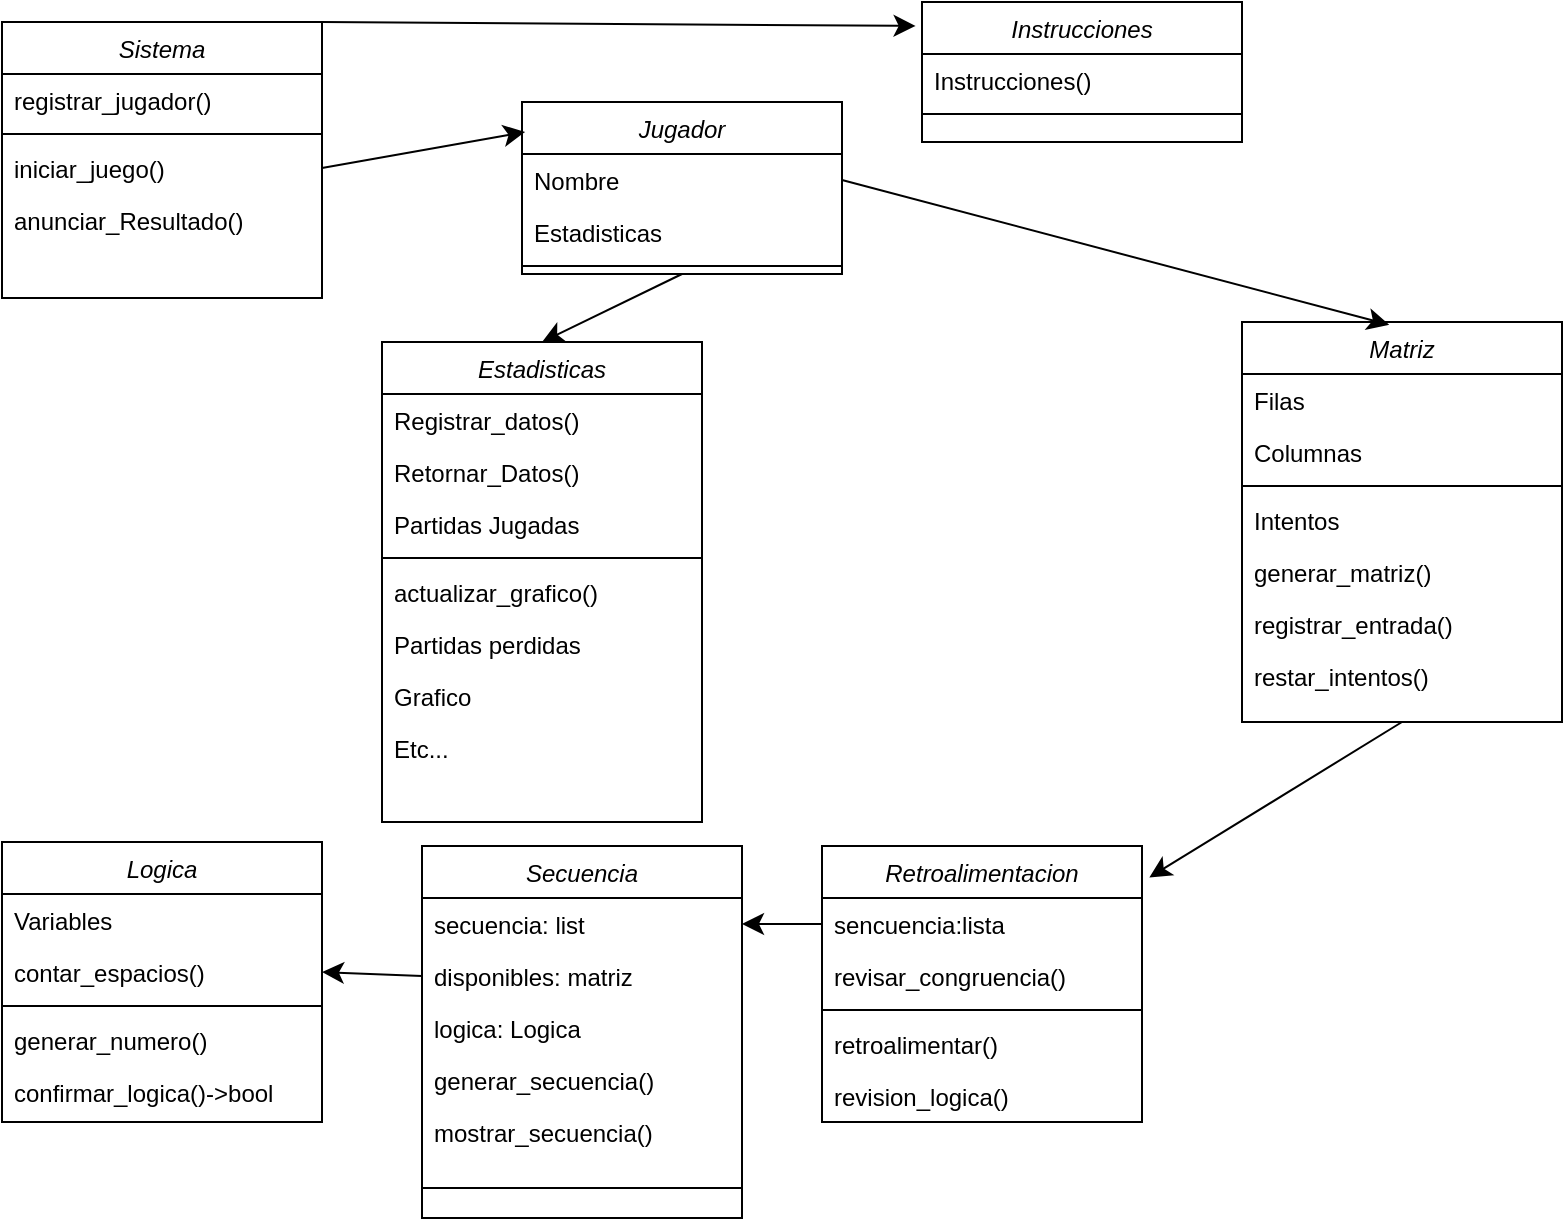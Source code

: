 <mxfile version="21.7.4" type="device">
  <diagram id="C5RBs43oDa-KdzZeNtuy" name="Page-1">
    <mxGraphModel dx="1290" dy="542" grid="1" gridSize="10" guides="1" tooltips="1" connect="1" arrows="1" fold="1" page="1" pageScale="1" pageWidth="827" pageHeight="1169" math="0" shadow="0">
      <root>
        <mxCell id="WIyWlLk6GJQsqaUBKTNV-0" />
        <mxCell id="WIyWlLk6GJQsqaUBKTNV-1" parent="WIyWlLk6GJQsqaUBKTNV-0" />
        <mxCell id="zkfFHV4jXpPFQw0GAbJ--0" value="Secuencia&#xa;" style="swimlane;fontStyle=2;align=center;verticalAlign=top;childLayout=stackLayout;horizontal=1;startSize=26;horizontalStack=0;resizeParent=1;resizeLast=0;collapsible=1;marginBottom=0;rounded=0;shadow=0;strokeWidth=1;" parent="WIyWlLk6GJQsqaUBKTNV-1" vertex="1">
          <mxGeometry x="240" y="532" width="160" height="186" as="geometry">
            <mxRectangle x="230" y="140" width="160" height="26" as="alternateBounds" />
          </mxGeometry>
        </mxCell>
        <mxCell id="zkfFHV4jXpPFQw0GAbJ--1" value="secuencia: list" style="text;align=left;verticalAlign=top;spacingLeft=4;spacingRight=4;overflow=hidden;rotatable=0;points=[[0,0.5],[1,0.5]];portConstraint=eastwest;" parent="zkfFHV4jXpPFQw0GAbJ--0" vertex="1">
          <mxGeometry y="26" width="160" height="26" as="geometry" />
        </mxCell>
        <mxCell id="BLIPx2DEL323Q7UhLMvS-24" value="disponibles: matriz" style="text;align=left;verticalAlign=top;spacingLeft=4;spacingRight=4;overflow=hidden;rotatable=0;points=[[0,0.5],[1,0.5]];portConstraint=eastwest;" parent="zkfFHV4jXpPFQw0GAbJ--0" vertex="1">
          <mxGeometry y="52" width="160" height="26" as="geometry" />
        </mxCell>
        <mxCell id="BLIPx2DEL323Q7UhLMvS-26" value="logica: Logica" style="text;align=left;verticalAlign=top;spacingLeft=4;spacingRight=4;overflow=hidden;rotatable=0;points=[[0,0.5],[1,0.5]];portConstraint=eastwest;rounded=0;shadow=0;html=0;" parent="zkfFHV4jXpPFQw0GAbJ--0" vertex="1">
          <mxGeometry y="78" width="160" height="26" as="geometry" />
        </mxCell>
        <mxCell id="zkfFHV4jXpPFQw0GAbJ--2" value="generar_secuencia()" style="text;align=left;verticalAlign=top;spacingLeft=4;spacingRight=4;overflow=hidden;rotatable=0;points=[[0,0.5],[1,0.5]];portConstraint=eastwest;rounded=0;shadow=0;html=0;" parent="zkfFHV4jXpPFQw0GAbJ--0" vertex="1">
          <mxGeometry y="104" width="160" height="26" as="geometry" />
        </mxCell>
        <mxCell id="BLIPx2DEL323Q7UhLMvS-61" value="mostrar_secuencia()" style="text;align=left;verticalAlign=top;spacingLeft=4;spacingRight=4;overflow=hidden;rotatable=0;points=[[0,0.5],[1,0.5]];portConstraint=eastwest;rounded=0;shadow=0;html=0;" parent="zkfFHV4jXpPFQw0GAbJ--0" vertex="1">
          <mxGeometry y="130" width="160" height="26" as="geometry" />
        </mxCell>
        <mxCell id="zkfFHV4jXpPFQw0GAbJ--4" value="" style="line;html=1;strokeWidth=1;align=left;verticalAlign=middle;spacingTop=-1;spacingLeft=3;spacingRight=3;rotatable=0;labelPosition=right;points=[];portConstraint=eastwest;" parent="zkfFHV4jXpPFQw0GAbJ--0" vertex="1">
          <mxGeometry y="156" width="160" height="30" as="geometry" />
        </mxCell>
        <mxCell id="BLIPx2DEL323Q7UhLMvS-0" value="Matriz" style="swimlane;fontStyle=2;align=center;verticalAlign=top;childLayout=stackLayout;horizontal=1;startSize=26;horizontalStack=0;resizeParent=1;resizeLast=0;collapsible=1;marginBottom=0;rounded=0;shadow=0;strokeWidth=1;" parent="WIyWlLk6GJQsqaUBKTNV-1" vertex="1">
          <mxGeometry x="650" y="270" width="160" height="200" as="geometry">
            <mxRectangle x="230" y="140" width="160" height="26" as="alternateBounds" />
          </mxGeometry>
        </mxCell>
        <mxCell id="BLIPx2DEL323Q7UhLMvS-1" value="Filas" style="text;align=left;verticalAlign=top;spacingLeft=4;spacingRight=4;overflow=hidden;rotatable=0;points=[[0,0.5],[1,0.5]];portConstraint=eastwest;" parent="BLIPx2DEL323Q7UhLMvS-0" vertex="1">
          <mxGeometry y="26" width="160" height="26" as="geometry" />
        </mxCell>
        <mxCell id="BLIPx2DEL323Q7UhLMvS-3" value="Columnas" style="text;align=left;verticalAlign=top;spacingLeft=4;spacingRight=4;overflow=hidden;rotatable=0;points=[[0,0.5],[1,0.5]];portConstraint=eastwest;rounded=0;shadow=0;html=0;" parent="BLIPx2DEL323Q7UhLMvS-0" vertex="1">
          <mxGeometry y="52" width="160" height="26" as="geometry" />
        </mxCell>
        <mxCell id="BLIPx2DEL323Q7UhLMvS-4" value="" style="line;html=1;strokeWidth=1;align=left;verticalAlign=middle;spacingTop=-1;spacingLeft=3;spacingRight=3;rotatable=0;labelPosition=right;points=[];portConstraint=eastwest;" parent="BLIPx2DEL323Q7UhLMvS-0" vertex="1">
          <mxGeometry y="78" width="160" height="8" as="geometry" />
        </mxCell>
        <mxCell id="BLIPx2DEL323Q7UhLMvS-25" value="Intentos" style="text;align=left;verticalAlign=top;spacingLeft=4;spacingRight=4;overflow=hidden;rotatable=0;points=[[0,0.5],[1,0.5]];portConstraint=eastwest;rounded=0;shadow=0;html=0;" parent="BLIPx2DEL323Q7UhLMvS-0" vertex="1">
          <mxGeometry y="86" width="160" height="26" as="geometry" />
        </mxCell>
        <mxCell id="BLIPx2DEL323Q7UhLMvS-45" value="generar_matriz()" style="text;align=left;verticalAlign=top;spacingLeft=4;spacingRight=4;overflow=hidden;rotatable=0;points=[[0,0.5],[1,0.5]];portConstraint=eastwest;rounded=0;shadow=0;html=0;" parent="BLIPx2DEL323Q7UhLMvS-0" vertex="1">
          <mxGeometry y="112" width="160" height="26" as="geometry" />
        </mxCell>
        <mxCell id="BLIPx2DEL323Q7UhLMvS-5" value="registrar_entrada()" style="text;align=left;verticalAlign=top;spacingLeft=4;spacingRight=4;overflow=hidden;rotatable=0;points=[[0,0.5],[1,0.5]];portConstraint=eastwest;rounded=0;shadow=0;html=0;" parent="BLIPx2DEL323Q7UhLMvS-0" vertex="1">
          <mxGeometry y="138" width="160" height="26" as="geometry" />
        </mxCell>
        <mxCell id="BLIPx2DEL323Q7UhLMvS-48" value="restar_intentos()" style="text;align=left;verticalAlign=top;spacingLeft=4;spacingRight=4;overflow=hidden;rotatable=0;points=[[0,0.5],[1,0.5]];portConstraint=eastwest;rounded=0;shadow=0;html=0;" parent="BLIPx2DEL323Q7UhLMvS-0" vertex="1">
          <mxGeometry y="164" width="160" height="26" as="geometry" />
        </mxCell>
        <mxCell id="BLIPx2DEL323Q7UhLMvS-44" style="edgeStyle=none;curved=1;rounded=0;orthogonalLoop=1;jettySize=auto;html=1;exitX=0.5;exitY=1;exitDx=0;exitDy=0;entryX=0.5;entryY=0;entryDx=0;entryDy=0;fontSize=12;startSize=8;endSize=8;" parent="WIyWlLk6GJQsqaUBKTNV-1" source="BLIPx2DEL323Q7UhLMvS-6" target="BLIPx2DEL323Q7UhLMvS-11" edge="1">
          <mxGeometry relative="1" as="geometry" />
        </mxCell>
        <mxCell id="BLIPx2DEL323Q7UhLMvS-54" style="edgeStyle=none;curved=1;rounded=0;orthogonalLoop=1;jettySize=auto;html=1;exitX=1;exitY=0;exitDx=0;exitDy=0;entryX=-0.02;entryY=0.171;entryDx=0;entryDy=0;fontSize=12;startSize=8;endSize=8;entryPerimeter=0;" parent="WIyWlLk6GJQsqaUBKTNV-1" source="BLIPx2DEL323Q7UhLMvS-34" target="BLIPx2DEL323Q7UhLMvS-49" edge="1">
          <mxGeometry relative="1" as="geometry" />
        </mxCell>
        <mxCell id="BLIPx2DEL323Q7UhLMvS-6" value="Jugador" style="swimlane;fontStyle=2;align=center;verticalAlign=top;childLayout=stackLayout;horizontal=1;startSize=26;horizontalStack=0;resizeParent=1;resizeLast=0;collapsible=1;marginBottom=0;rounded=0;shadow=0;strokeWidth=1;" parent="WIyWlLk6GJQsqaUBKTNV-1" vertex="1">
          <mxGeometry x="290" y="160" width="160" height="86" as="geometry">
            <mxRectangle x="230" y="140" width="160" height="26" as="alternateBounds" />
          </mxGeometry>
        </mxCell>
        <mxCell id="BLIPx2DEL323Q7UhLMvS-7" value="Nombre" style="text;align=left;verticalAlign=top;spacingLeft=4;spacingRight=4;overflow=hidden;rotatable=0;points=[[0,0.5],[1,0.5]];portConstraint=eastwest;" parent="BLIPx2DEL323Q7UhLMvS-6" vertex="1">
          <mxGeometry y="26" width="160" height="26" as="geometry" />
        </mxCell>
        <mxCell id="BLIPx2DEL323Q7UhLMvS-8" value="Estadisticas" style="text;align=left;verticalAlign=top;spacingLeft=4;spacingRight=4;overflow=hidden;rotatable=0;points=[[0,0.5],[1,0.5]];portConstraint=eastwest;rounded=0;shadow=0;html=0;" parent="BLIPx2DEL323Q7UhLMvS-6" vertex="1">
          <mxGeometry y="52" width="160" height="26" as="geometry" />
        </mxCell>
        <mxCell id="BLIPx2DEL323Q7UhLMvS-9" value="" style="line;html=1;strokeWidth=1;align=left;verticalAlign=middle;spacingTop=-1;spacingLeft=3;spacingRight=3;rotatable=0;labelPosition=right;points=[];portConstraint=eastwest;" parent="BLIPx2DEL323Q7UhLMvS-6" vertex="1">
          <mxGeometry y="78" width="160" height="8" as="geometry" />
        </mxCell>
        <mxCell id="BLIPx2DEL323Q7UhLMvS-11" value="Estadisticas" style="swimlane;fontStyle=2;align=center;verticalAlign=top;childLayout=stackLayout;horizontal=1;startSize=26;horizontalStack=0;resizeParent=1;resizeLast=0;collapsible=1;marginBottom=0;rounded=0;shadow=0;strokeWidth=1;" parent="WIyWlLk6GJQsqaUBKTNV-1" vertex="1">
          <mxGeometry x="220" y="280" width="160" height="240" as="geometry">
            <mxRectangle x="230" y="140" width="160" height="26" as="alternateBounds" />
          </mxGeometry>
        </mxCell>
        <mxCell id="BLIPx2DEL323Q7UhLMvS-58" value="Registrar_datos()" style="text;align=left;verticalAlign=top;spacingLeft=4;spacingRight=4;overflow=hidden;rotatable=0;points=[[0,0.5],[1,0.5]];portConstraint=eastwest;" parent="BLIPx2DEL323Q7UhLMvS-11" vertex="1">
          <mxGeometry y="26" width="160" height="26" as="geometry" />
        </mxCell>
        <mxCell id="BLIPx2DEL323Q7UhLMvS-59" value="Retornar_Datos()" style="text;align=left;verticalAlign=top;spacingLeft=4;spacingRight=4;overflow=hidden;rotatable=0;points=[[0,0.5],[1,0.5]];portConstraint=eastwest;" parent="BLIPx2DEL323Q7UhLMvS-11" vertex="1">
          <mxGeometry y="52" width="160" height="26" as="geometry" />
        </mxCell>
        <mxCell id="BLIPx2DEL323Q7UhLMvS-13" value="Partidas Jugadas" style="text;align=left;verticalAlign=top;spacingLeft=4;spacingRight=4;overflow=hidden;rotatable=0;points=[[0,0.5],[1,0.5]];portConstraint=eastwest;rounded=0;shadow=0;html=0;" parent="BLIPx2DEL323Q7UhLMvS-11" vertex="1">
          <mxGeometry y="78" width="160" height="26" as="geometry" />
        </mxCell>
        <mxCell id="BLIPx2DEL323Q7UhLMvS-14" value="" style="line;html=1;strokeWidth=1;align=left;verticalAlign=middle;spacingTop=-1;spacingLeft=3;spacingRight=3;rotatable=0;labelPosition=right;points=[];portConstraint=eastwest;" parent="BLIPx2DEL323Q7UhLMvS-11" vertex="1">
          <mxGeometry y="104" width="160" height="8" as="geometry" />
        </mxCell>
        <mxCell id="BLIPx2DEL323Q7UhLMvS-60" value="actualizar_grafico()" style="text;align=left;verticalAlign=top;spacingLeft=4;spacingRight=4;overflow=hidden;rotatable=0;points=[[0,0.5],[1,0.5]];portConstraint=eastwest;rounded=0;shadow=0;html=0;" parent="BLIPx2DEL323Q7UhLMvS-11" vertex="1">
          <mxGeometry y="112" width="160" height="26" as="geometry" />
        </mxCell>
        <mxCell id="BLIPx2DEL323Q7UhLMvS-15" value="Partidas perdidas&#xa;" style="text;align=left;verticalAlign=top;spacingLeft=4;spacingRight=4;overflow=hidden;rotatable=0;points=[[0,0.5],[1,0.5]];portConstraint=eastwest;rounded=0;shadow=0;html=0;" parent="BLIPx2DEL323Q7UhLMvS-11" vertex="1">
          <mxGeometry y="138" width="160" height="26" as="geometry" />
        </mxCell>
        <mxCell id="BLIPx2DEL323Q7UhLMvS-57" value="Grafico" style="text;align=left;verticalAlign=top;spacingLeft=4;spacingRight=4;overflow=hidden;rotatable=0;points=[[0,0.5],[1,0.5]];portConstraint=eastwest;rounded=0;shadow=0;html=0;" parent="BLIPx2DEL323Q7UhLMvS-11" vertex="1">
          <mxGeometry y="164" width="160" height="26" as="geometry" />
        </mxCell>
        <mxCell id="BLIPx2DEL323Q7UhLMvS-56" value="Etc...&#xa;" style="text;align=left;verticalAlign=top;spacingLeft=4;spacingRight=4;overflow=hidden;rotatable=0;points=[[0,0.5],[1,0.5]];portConstraint=eastwest;rounded=0;shadow=0;html=0;" parent="BLIPx2DEL323Q7UhLMvS-11" vertex="1">
          <mxGeometry y="190" width="160" height="24" as="geometry" />
        </mxCell>
        <mxCell id="BLIPx2DEL323Q7UhLMvS-17" value="Retroalimentacion" style="swimlane;fontStyle=2;align=center;verticalAlign=top;childLayout=stackLayout;horizontal=1;startSize=26;horizontalStack=0;resizeParent=1;resizeLast=0;collapsible=1;marginBottom=0;rounded=0;shadow=0;strokeWidth=1;" parent="WIyWlLk6GJQsqaUBKTNV-1" vertex="1">
          <mxGeometry x="440" y="532" width="160" height="138" as="geometry">
            <mxRectangle x="230" y="140" width="160" height="26" as="alternateBounds" />
          </mxGeometry>
        </mxCell>
        <mxCell id="BLIPx2DEL323Q7UhLMvS-19" value="sencuencia:lista" style="text;align=left;verticalAlign=top;spacingLeft=4;spacingRight=4;overflow=hidden;rotatable=0;points=[[0,0.5],[1,0.5]];portConstraint=eastwest;rounded=0;shadow=0;html=0;" parent="BLIPx2DEL323Q7UhLMvS-17" vertex="1">
          <mxGeometry y="26" width="160" height="26" as="geometry" />
        </mxCell>
        <mxCell id="BLIPx2DEL323Q7UhLMvS-18" value="revisar_congruencia()" style="text;align=left;verticalAlign=top;spacingLeft=4;spacingRight=4;overflow=hidden;rotatable=0;points=[[0,0.5],[1,0.5]];portConstraint=eastwest;" parent="BLIPx2DEL323Q7UhLMvS-17" vertex="1">
          <mxGeometry y="52" width="160" height="26" as="geometry" />
        </mxCell>
        <mxCell id="BLIPx2DEL323Q7UhLMvS-21" value="" style="line;html=1;strokeWidth=1;align=left;verticalAlign=middle;spacingTop=-1;spacingLeft=3;spacingRight=3;rotatable=0;labelPosition=right;points=[];portConstraint=eastwest;" parent="BLIPx2DEL323Q7UhLMvS-17" vertex="1">
          <mxGeometry y="78" width="160" height="8" as="geometry" />
        </mxCell>
        <mxCell id="BLIPx2DEL323Q7UhLMvS-33" value="retroalimentar()" style="text;align=left;verticalAlign=top;spacingLeft=4;spacingRight=4;overflow=hidden;rotatable=0;points=[[0,0.5],[1,0.5]];portConstraint=eastwest;" parent="BLIPx2DEL323Q7UhLMvS-17" vertex="1">
          <mxGeometry y="86" width="160" height="26" as="geometry" />
        </mxCell>
        <mxCell id="BLIPx2DEL323Q7UhLMvS-47" value="revision_logica()" style="text;align=left;verticalAlign=top;spacingLeft=4;spacingRight=4;overflow=hidden;rotatable=0;points=[[0,0.5],[1,0.5]];portConstraint=eastwest;" parent="BLIPx2DEL323Q7UhLMvS-17" vertex="1">
          <mxGeometry y="112" width="160" height="26" as="geometry" />
        </mxCell>
        <mxCell id="BLIPx2DEL323Q7UhLMvS-27" value="Logica" style="swimlane;fontStyle=2;align=center;verticalAlign=top;childLayout=stackLayout;horizontal=1;startSize=26;horizontalStack=0;resizeParent=1;resizeLast=0;collapsible=1;marginBottom=0;rounded=0;shadow=0;strokeWidth=1;" parent="WIyWlLk6GJQsqaUBKTNV-1" vertex="1">
          <mxGeometry x="30" y="530" width="160" height="140" as="geometry">
            <mxRectangle x="230" y="140" width="160" height="26" as="alternateBounds" />
          </mxGeometry>
        </mxCell>
        <mxCell id="BLIPx2DEL323Q7UhLMvS-28" value="Variables" style="text;align=left;verticalAlign=top;spacingLeft=4;spacingRight=4;overflow=hidden;rotatable=0;points=[[0,0.5],[1,0.5]];portConstraint=eastwest;" parent="BLIPx2DEL323Q7UhLMvS-27" vertex="1">
          <mxGeometry y="26" width="160" height="26" as="geometry" />
        </mxCell>
        <mxCell id="BLIPx2DEL323Q7UhLMvS-29" value="contar_espacios()" style="text;align=left;verticalAlign=top;spacingLeft=4;spacingRight=4;overflow=hidden;rotatable=0;points=[[0,0.5],[1,0.5]];portConstraint=eastwest;rounded=0;shadow=0;html=0;" parent="BLIPx2DEL323Q7UhLMvS-27" vertex="1">
          <mxGeometry y="52" width="160" height="26" as="geometry" />
        </mxCell>
        <mxCell id="BLIPx2DEL323Q7UhLMvS-30" value="" style="line;html=1;strokeWidth=1;align=left;verticalAlign=middle;spacingTop=-1;spacingLeft=3;spacingRight=3;rotatable=0;labelPosition=right;points=[];portConstraint=eastwest;" parent="BLIPx2DEL323Q7UhLMvS-27" vertex="1">
          <mxGeometry y="78" width="160" height="8" as="geometry" />
        </mxCell>
        <mxCell id="BLIPx2DEL323Q7UhLMvS-31" value="generar_numero()" style="text;align=left;verticalAlign=top;spacingLeft=4;spacingRight=4;overflow=hidden;rotatable=0;points=[[0,0.5],[1,0.5]];portConstraint=eastwest;rounded=0;shadow=0;html=0;" parent="BLIPx2DEL323Q7UhLMvS-27" vertex="1">
          <mxGeometry y="86" width="160" height="26" as="geometry" />
        </mxCell>
        <mxCell id="BLIPx2DEL323Q7UhLMvS-32" value="confirmar_logica()-&gt;bool" style="text;align=left;verticalAlign=top;spacingLeft=4;spacingRight=4;overflow=hidden;rotatable=0;points=[[0,0.5],[1,0.5]];portConstraint=eastwest;rounded=0;shadow=0;html=0;" parent="BLIPx2DEL323Q7UhLMvS-27" vertex="1">
          <mxGeometry y="112" width="160" height="26" as="geometry" />
        </mxCell>
        <mxCell id="BLIPx2DEL323Q7UhLMvS-40" style="edgeStyle=none;curved=1;rounded=0;orthogonalLoop=1;jettySize=auto;html=1;exitX=1;exitY=0.5;exitDx=0;exitDy=0;entryX=0.01;entryY=0.174;entryDx=0;entryDy=0;entryPerimeter=0;fontSize=12;startSize=8;endSize=8;" parent="WIyWlLk6GJQsqaUBKTNV-1" source="BLIPx2DEL323Q7UhLMvS-39" target="BLIPx2DEL323Q7UhLMvS-6" edge="1">
          <mxGeometry relative="1" as="geometry" />
        </mxCell>
        <mxCell id="BLIPx2DEL323Q7UhLMvS-34" value="Sistema" style="swimlane;fontStyle=2;align=center;verticalAlign=top;childLayout=stackLayout;horizontal=1;startSize=26;horizontalStack=0;resizeParent=1;resizeLast=0;collapsible=1;marginBottom=0;rounded=0;shadow=0;strokeWidth=1;" parent="WIyWlLk6GJQsqaUBKTNV-1" vertex="1">
          <mxGeometry x="30" y="120" width="160" height="138" as="geometry">
            <mxRectangle x="230" y="140" width="160" height="26" as="alternateBounds" />
          </mxGeometry>
        </mxCell>
        <mxCell id="BLIPx2DEL323Q7UhLMvS-35" value="registrar_jugador()" style="text;align=left;verticalAlign=top;spacingLeft=4;spacingRight=4;overflow=hidden;rotatable=0;points=[[0,0.5],[1,0.5]];portConstraint=eastwest;" parent="BLIPx2DEL323Q7UhLMvS-34" vertex="1">
          <mxGeometry y="26" width="160" height="26" as="geometry" />
        </mxCell>
        <mxCell id="BLIPx2DEL323Q7UhLMvS-37" value="" style="line;html=1;strokeWidth=1;align=left;verticalAlign=middle;spacingTop=-1;spacingLeft=3;spacingRight=3;rotatable=0;labelPosition=right;points=[];portConstraint=eastwest;" parent="BLIPx2DEL323Q7UhLMvS-34" vertex="1">
          <mxGeometry y="52" width="160" height="8" as="geometry" />
        </mxCell>
        <mxCell id="BLIPx2DEL323Q7UhLMvS-39" value="iniciar_juego()" style="text;align=left;verticalAlign=top;spacingLeft=4;spacingRight=4;overflow=hidden;rotatable=0;points=[[0,0.5],[1,0.5]];portConstraint=eastwest;" parent="BLIPx2DEL323Q7UhLMvS-34" vertex="1">
          <mxGeometry y="60" width="160" height="26" as="geometry" />
        </mxCell>
        <mxCell id="BLIPx2DEL323Q7UhLMvS-62" value="anunciar_Resultado()" style="text;align=left;verticalAlign=top;spacingLeft=4;spacingRight=4;overflow=hidden;rotatable=0;points=[[0,0.5],[1,0.5]];portConstraint=eastwest;" parent="BLIPx2DEL323Q7UhLMvS-34" vertex="1">
          <mxGeometry y="86" width="160" height="26" as="geometry" />
        </mxCell>
        <mxCell id="BLIPx2DEL323Q7UhLMvS-41" style="edgeStyle=none;curved=1;rounded=0;orthogonalLoop=1;jettySize=auto;html=1;exitX=0;exitY=0.5;exitDx=0;exitDy=0;entryX=1;entryY=0.5;entryDx=0;entryDy=0;fontSize=12;startSize=8;endSize=8;" parent="WIyWlLk6GJQsqaUBKTNV-1" source="BLIPx2DEL323Q7UhLMvS-24" target="BLIPx2DEL323Q7UhLMvS-29" edge="1">
          <mxGeometry relative="1" as="geometry" />
        </mxCell>
        <mxCell id="BLIPx2DEL323Q7UhLMvS-42" style="edgeStyle=none;curved=1;rounded=0;orthogonalLoop=1;jettySize=auto;html=1;exitX=0;exitY=0.5;exitDx=0;exitDy=0;entryX=1;entryY=0.5;entryDx=0;entryDy=0;fontSize=12;startSize=8;endSize=8;" parent="WIyWlLk6GJQsqaUBKTNV-1" source="BLIPx2DEL323Q7UhLMvS-19" target="zkfFHV4jXpPFQw0GAbJ--1" edge="1">
          <mxGeometry relative="1" as="geometry" />
        </mxCell>
        <mxCell id="BLIPx2DEL323Q7UhLMvS-43" style="edgeStyle=none;curved=1;rounded=0;orthogonalLoop=1;jettySize=auto;html=1;exitX=0.5;exitY=1;exitDx=0;exitDy=0;entryX=1.023;entryY=0.114;entryDx=0;entryDy=0;entryPerimeter=0;fontSize=12;startSize=8;endSize=8;" parent="WIyWlLk6GJQsqaUBKTNV-1" source="BLIPx2DEL323Q7UhLMvS-0" target="BLIPx2DEL323Q7UhLMvS-17" edge="1">
          <mxGeometry relative="1" as="geometry" />
        </mxCell>
        <mxCell id="BLIPx2DEL323Q7UhLMvS-49" value="Instrucciones" style="swimlane;fontStyle=2;align=center;verticalAlign=top;childLayout=stackLayout;horizontal=1;startSize=26;horizontalStack=0;resizeParent=1;resizeLast=0;collapsible=1;marginBottom=0;rounded=0;shadow=0;strokeWidth=1;" parent="WIyWlLk6GJQsqaUBKTNV-1" vertex="1">
          <mxGeometry x="490" y="110" width="160" height="70" as="geometry">
            <mxRectangle x="230" y="140" width="160" height="26" as="alternateBounds" />
          </mxGeometry>
        </mxCell>
        <mxCell id="BLIPx2DEL323Q7UhLMvS-50" value="Instrucciones()" style="text;align=left;verticalAlign=top;spacingLeft=4;spacingRight=4;overflow=hidden;rotatable=0;points=[[0,0.5],[1,0.5]];portConstraint=eastwest;" parent="BLIPx2DEL323Q7UhLMvS-49" vertex="1">
          <mxGeometry y="26" width="160" height="26" as="geometry" />
        </mxCell>
        <mxCell id="BLIPx2DEL323Q7UhLMvS-52" value="" style="line;html=1;strokeWidth=1;align=left;verticalAlign=middle;spacingTop=-1;spacingLeft=3;spacingRight=3;rotatable=0;labelPosition=right;points=[];portConstraint=eastwest;" parent="BLIPx2DEL323Q7UhLMvS-49" vertex="1">
          <mxGeometry y="52" width="160" height="8" as="geometry" />
        </mxCell>
        <mxCell id="BLIPx2DEL323Q7UhLMvS-55" style="edgeStyle=none;curved=1;rounded=0;orthogonalLoop=1;jettySize=auto;html=1;exitX=1;exitY=0.5;exitDx=0;exitDy=0;entryX=0.46;entryY=0.007;entryDx=0;entryDy=0;entryPerimeter=0;fontSize=12;startSize=8;endSize=8;" parent="WIyWlLk6GJQsqaUBKTNV-1" source="BLIPx2DEL323Q7UhLMvS-7" target="BLIPx2DEL323Q7UhLMvS-0" edge="1">
          <mxGeometry relative="1" as="geometry" />
        </mxCell>
      </root>
    </mxGraphModel>
  </diagram>
</mxfile>

